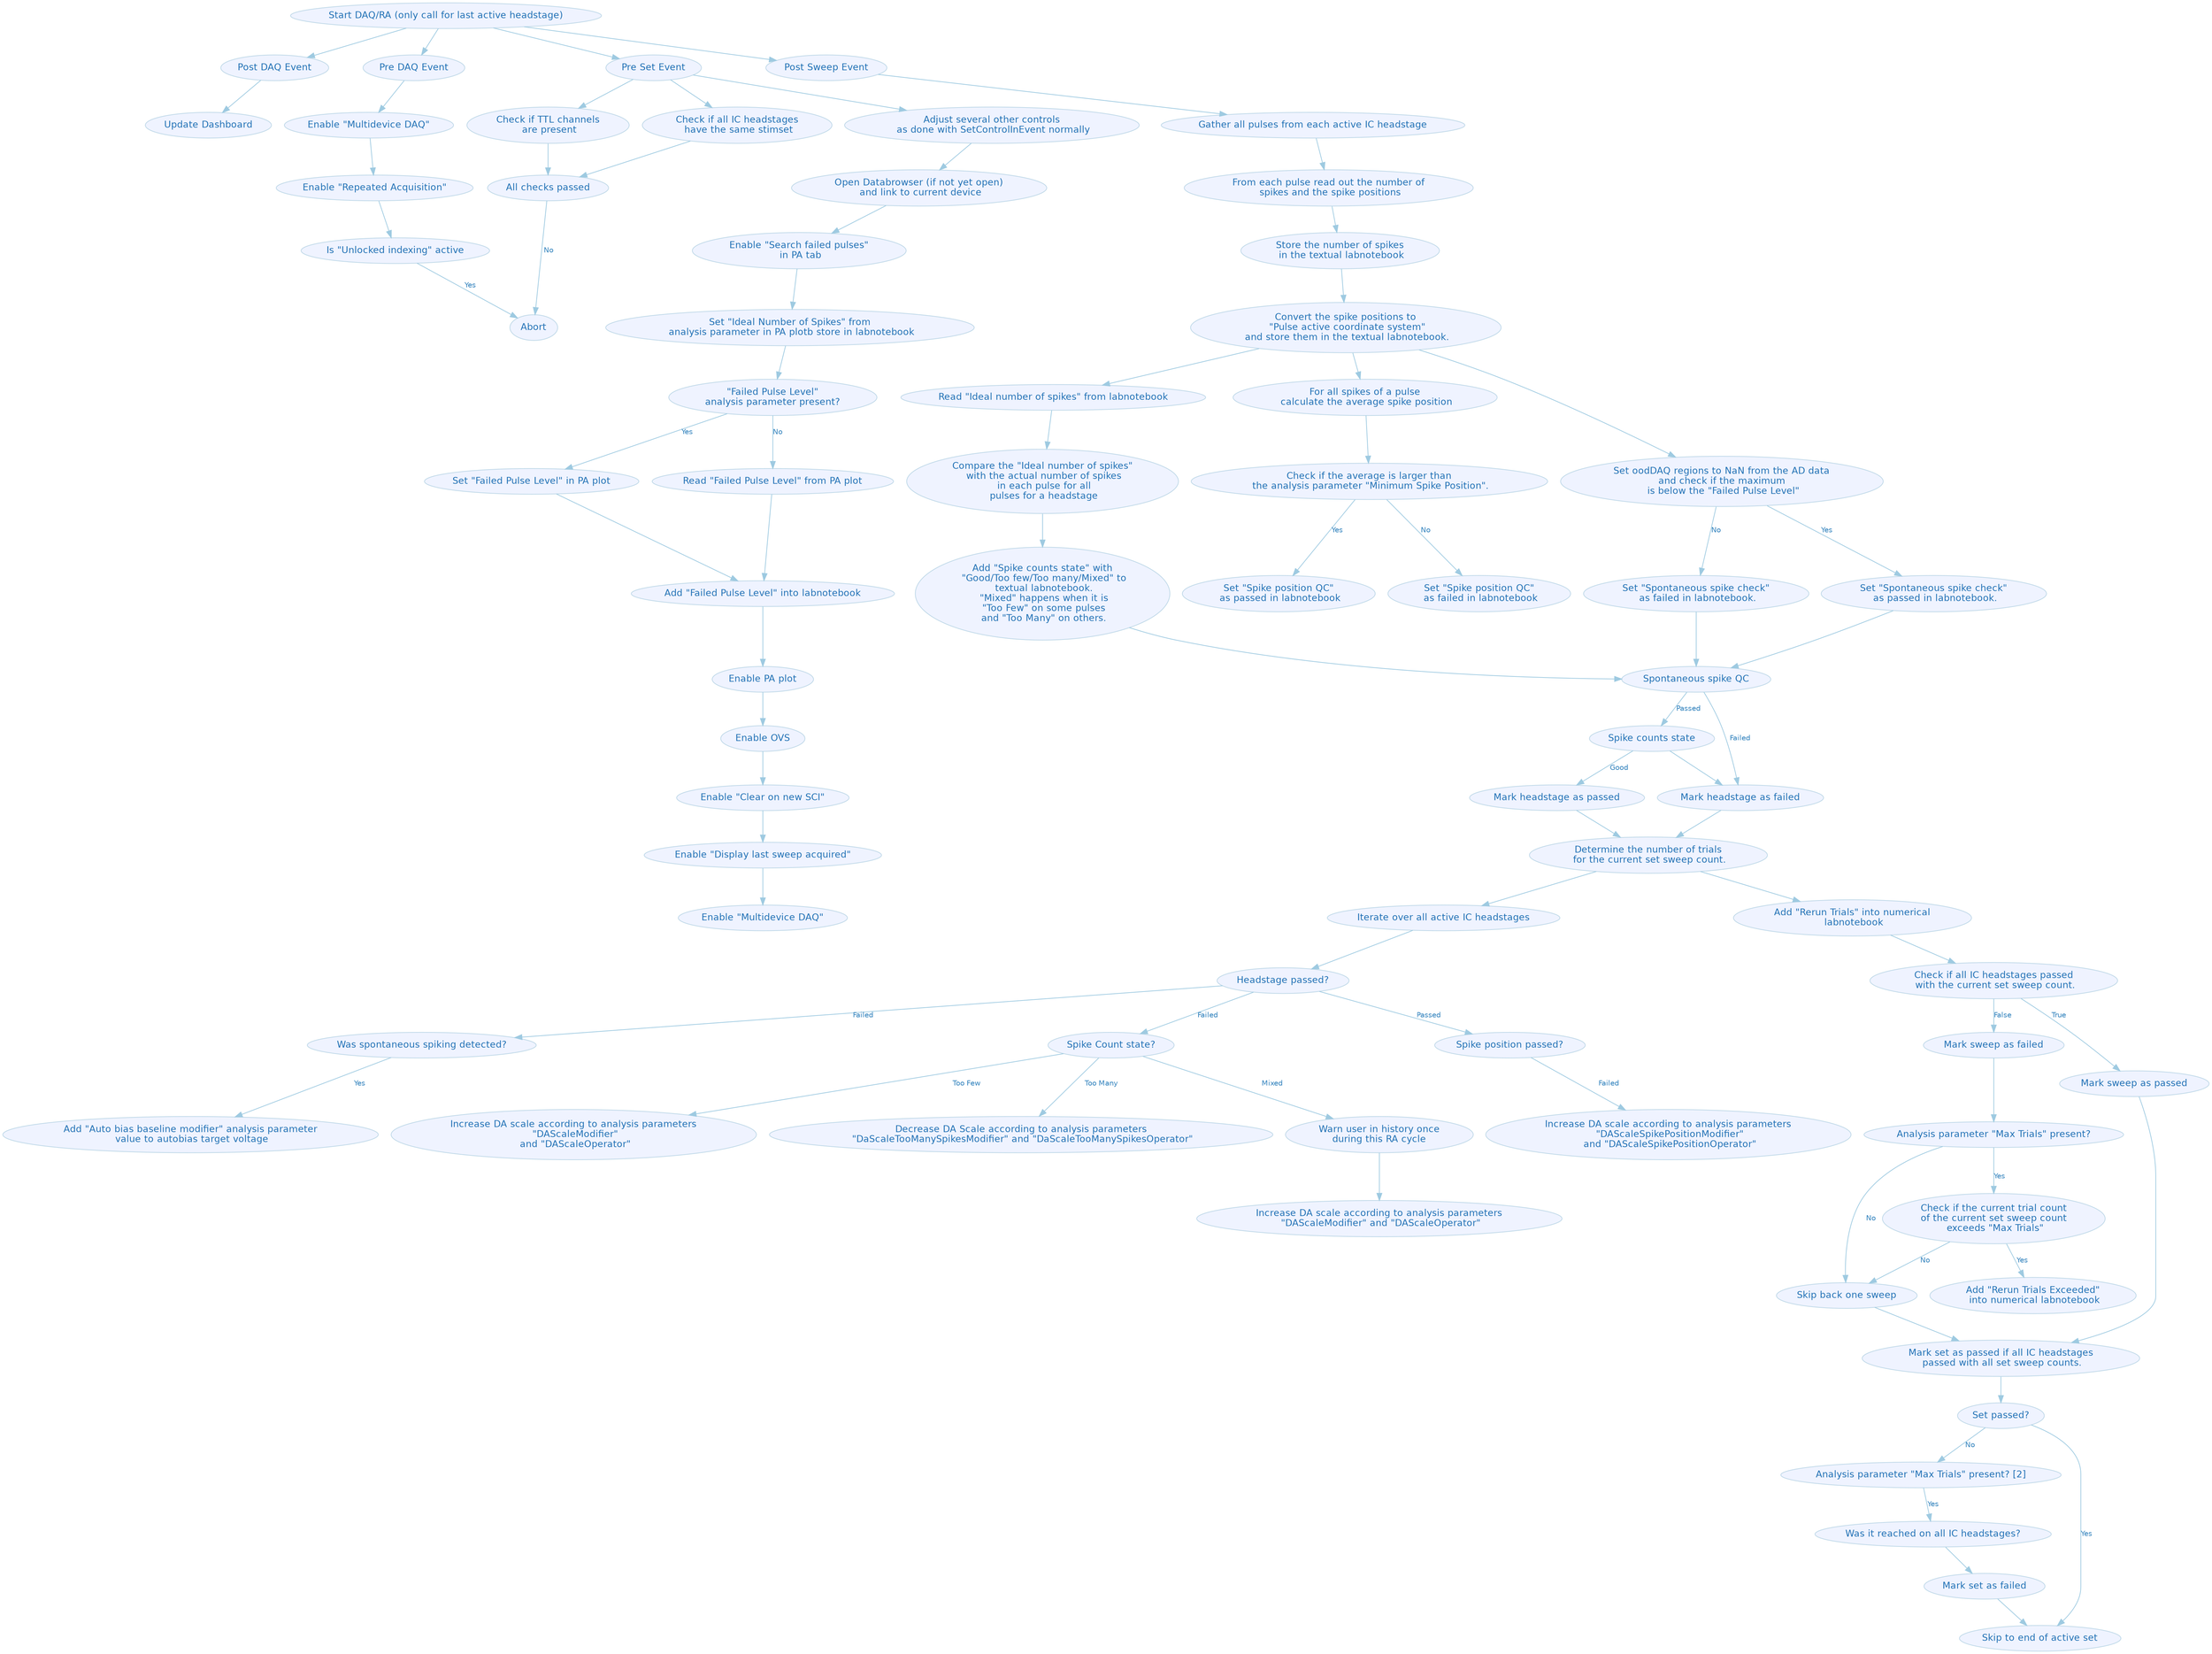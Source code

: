 digraph G {
	graph [center=true,
		color=white,
		compound=true,
		fontcolor=black,
		fontname=Helvetica,
		fontsize=14,
		penwidth=0.1,
		ratio="0,01"
	];
	node [color="#bdd7e7",
		fillcolor="#eff3ff",
		fontcolor="#2171b5",
		fontname=Helvetica,
		fontsize=13,
		label="\N",
		shape=ellipse,
		style=filled
	];
	edge [color="#9ecae1",
		fontcolor="#3182bd",
		fontname=Helvetica,
		fontsize=10,
		style=solid
	];
	"Start DAQ/RA (only call for last active headstage)" -> "Post DAQ Event";
	"Prepare DAQ"	[label="Pre DAQ Event"];
	"Start DAQ/RA (only call for last active headstage)" -> "Prepare DAQ";
	"Start DAQ/RA (only call for last active headstage)" -> "Pre Set Event";
	"Start DAQ/RA (only call for last active headstage)" -> "Post Sweep Event";
	"Post DAQ Event" -> "Update Dashboard";
	n45	[label="Enable \"Multidevice DAQ\""];
	"Prepare DAQ" -> n45;
	n36	[label="Check if TTL channels\n are present"];
	"Pre Set Event" -> n36;
	n39	[label="Check if all IC headstages\n have the same stimset"];
	"Pre Set Event" -> n39;
	n44	[label="Adjust several other controls\n as done with SetControlInEvent normally"];
	"Pre Set Event" -> n44;
	n80	[label="Gather all pulses from each active IC headstage"];
	"Post Sweep Event" -> n80;
	n46	[label="Enable \"Repeated Acquisition\""];
	n45 -> n46;
	n36 -> "All checks passed";
	n39 -> "All checks passed";
	n34	[label="Open Databrowser (if not yet open)\n and link to current device"];
	n44 -> n34;
	n84	[label="From each pulse read out the number of\n spikes and the spike positions"];
	n80 -> n84;
	n47	[label="Is \"Unlocked indexing\" active"];
	n46 -> n47;
	"All checks passed" -> Abort	[label=No];
	n35	[label="Enable \"Search failed pulses\"\n in PA tab"];
	n34 -> n35;
	n86	[label="Store the number of spikes\n in the textual labnotebook"];
	n84 -> n86;
	n47 -> Abort	[label=Yes];
	n38	[label="Set \"Ideal Number of Spikes\" from\n analysis parameter in PA plot\b store in labnotebook"];
	n35 -> n38;
	n87	[label="Convert the spike positions to\n \"Pulse active coordinate system\"\n and store them in the textual labnotebook."];
	n86 -> n87;
	n69	[label="\"Failed Pulse Level\"\nanalysis parameter present?"];
	n38 -> n69;
	n85	[label="Set oodDAQ regions to NaN from the AD data\nand check if the maximum\n is below the \"Failed Pulse Level\""];
	n87 -> n85;
	n78	[label="Read \"Ideal number of spikes\" from labnotebook"];
	n87 -> n78;
	n92	[label="For all spikes of a pulse\n calculate the average spike position"];
	n87 -> n92;
	n71	[label="Read \"Failed Pulse Level\" from PA plot"];
	n69 -> n71	[label=No];
	n72	[label="Set \"Failed Pulse Level\" in PA plot"];
	n69 -> n72	[label=Yes];
	n61	[label="Set \"Spontaneous spike check\"\n as passed in labnotebook."];
	n85 -> n61	[label=Yes];
	n64	[label="Set \"Spontaneous spike check\"\n as failed in labnotebook."];
	n85 -> n64	[label=No];
	n93	[label="Compare the \"Ideal number of spikes\"\n with the actual number of spikes\n in each pulse for all\n pulses for a headstage"];
	n78 -> n93;
	n89	[label="Check if the average is larger than\n the analysis parameter \"Minimum Spike Position\"."];
	n92 -> n89;
	n60	[label="Add \"Failed Pulse Level\" into labnotebook"];
	n71 -> n60;
	n72 -> n60;
	n99	[label="Spontaneous spike QC"];
	n61 -> n99;
	n64 -> n99;
	n97	[label="Add \"Spike counts state\" with\n \"Good/Too few/Too many/Mixed\" to\n textual labnotebook.\n \"Mixed\" happens when it is\n \"Too Few\" \
on some pulses\n and \"Too Many\" on others."];
	n93 -> n97;
	n91	[label="Set \"Spike position QC\"\n as failed in labnotebook"];
	n89 -> n91	[label=No];
	n98	[label="Set \"Spike position QC\"\n as passed in labnotebook"];
	n89 -> n98	[label=Yes];
	n40	[label="Enable PA plot"];
	n60 -> n40;
	n100	[label="Mark headstage as failed"];
	n99 -> n100	[label=Failed];
	n101	[label="Spike counts state"];
	n99 -> n101	[label=Passed];
	n97 -> n99;
	n42	[label="Enable OVS"];
	n40 -> n42;
	n58	[label="Determine the number of trials\n for the current set sweep count."];
	n100 -> n58;
	n101 -> n100;
	n103	[label="Mark headstage as passed"];
	n101 -> n103	[label=Good];
	n43	[label="Enable \"Clear on new SCI\""];
	n42 -> n43;
	n59	[label="Add \"Rerun Trials\" into numerical\n labnotebook"];
	n58 -> n59;
	n73	[label="Iterate over all active IC headstages"];
	n58 -> n73;
	n103 -> n58;
	n41	[label="Enable \"Display last sweep acquired\""];
	n43 -> n41;
	n41 -> "Enable \"Multidevice DAQ\"";
	n51	[label="Check if all IC headstages passed\n with the current set sweep count."];
	n52	[label="Mark sweep as passed"];
	n51 -> n52	[label=True];
	n53	[label="Mark sweep as failed"];
	n51 -> n53	[label=False];
	n63	[label="Mark set as passed if all IC headstages\n passed with all set sweep counts."];
	n52 -> n63;
	n54	[label="Analysis parameter \"Max Trials\" present?"];
	n53 -> n54;
	n70	[label="Set passed?"];
	n63 -> n70;
	n55	[label="Check if the current trial count\nof the current set sweep count\n exceeds \"Max Trials\""];
	n54 -> n55	[label=Yes];
	n56	[label="Skip back one sweep"];
	n54 -> n56	[label=No];
	n65	[label="Analysis parameter \"Max Trials\" present? [2]"];
	n70 -> n65	[label=No];
	n68	[label="Skip to end of active set"];
	n70 -> n68	[label=Yes];
	n55 -> n56	[label=No];
	n57	[label="Add \"Rerun Trials Exceeded\"\n into numerical labnotebook"];
	n55 -> n57	[label=Yes];
	n56 -> n63;
	n66	[label="Was it reached on all IC headstages?"];
	n65 -> n66	[label=Yes];
	n67	[label="Mark set as failed"];
	n66 -> n67;
	n67 -> n68;
	n59 -> n51;
	n88	[label="Headstage passed?"];
	n73 -> n88;
	n74	[label="Was spontaneous spiking detected?"];
	n88 -> n74	[label=Failed];
	n79	[label="Spike Count state?"];
	n88 -> n79	[label=Failed];
	n94	[label="Spike position passed?"];
	n88 -> n94	[label=Passed];
	n75	[label="Add \"Auto bias baseline modifier\" analysis parameter\n value to autobias target voltage"];
	n74 -> n75	[label=Yes];
	n81	[label="Decrease DA Scale according to analysis parameters\n \"DaScaleTooManySpikesModifier\" and \"DaScaleTooManySpikesOperator\""];
	n79 -> n81	[label="Too Many"];
	n82	[label="Warn user in history once\nduring this RA cycle"];
	n79 -> n82	[label=Mixed];
	n83	[label="Increase DA scale according to analysis parameters\n \"DAScaleModifier\"\n and \"DAScaleOperator\""];
	n79 -> n83	[label="Too Few"];
	n77	[label="Increase DA scale according to analysis parameters\n \"DAScaleSpikePositionModifier\"\n and \"DAScaleSpikePositionOperator\""];
	n94 -> n77	[label=Failed];
	n62	[label="Increase DA scale according to analysis parameters\n \"DAScaleModifier\" and \"DAScaleOperator\""];
	n82 -> n62;
}
